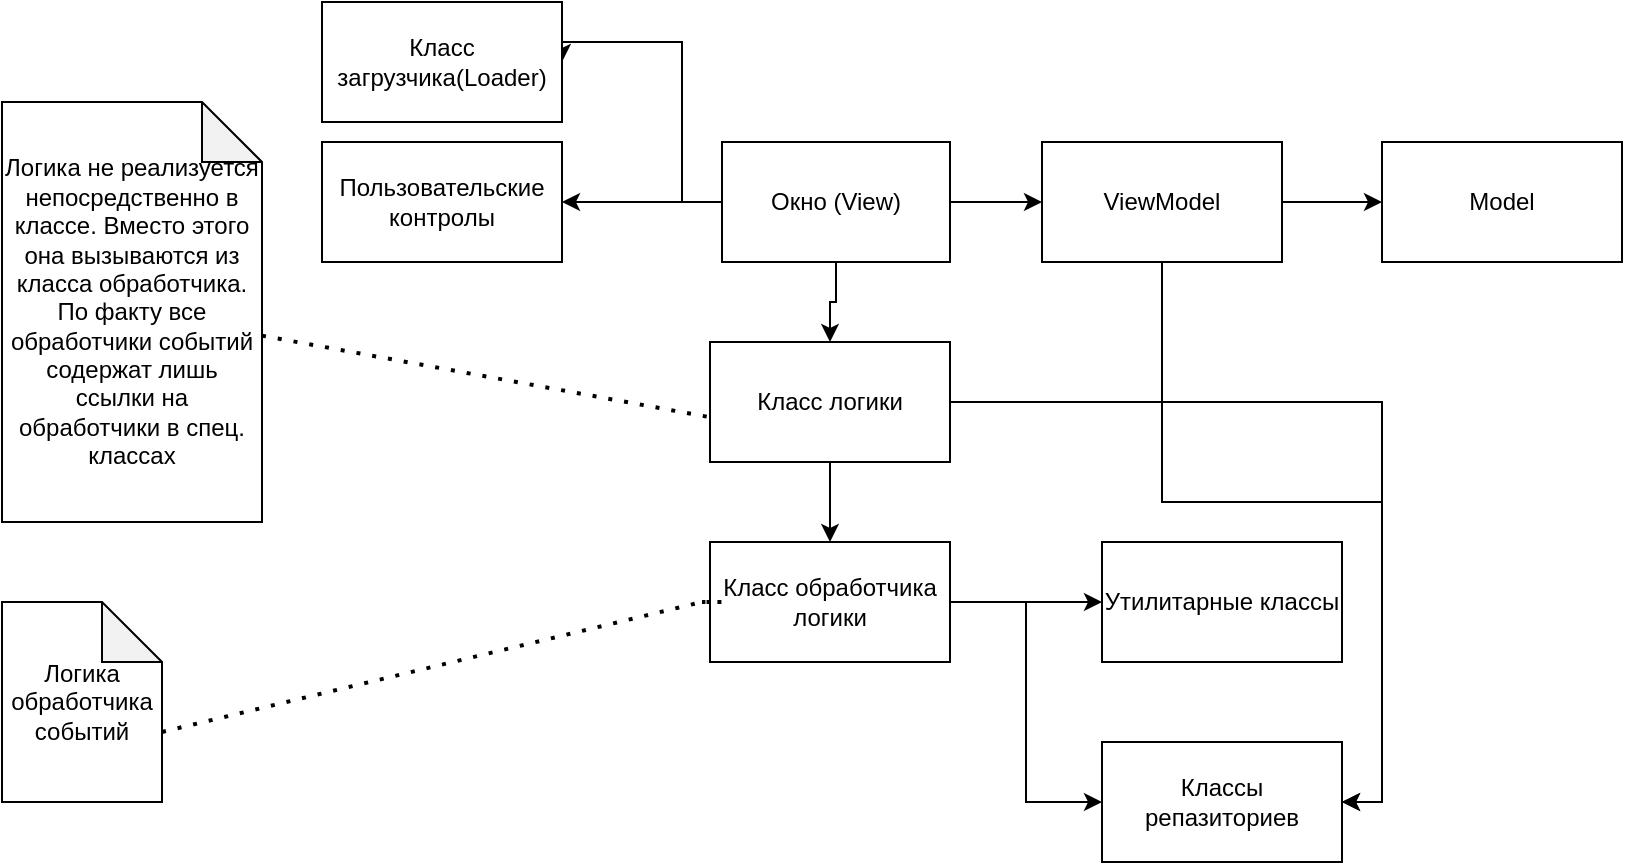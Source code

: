 <mxfile version="21.6.2" type="device">
  <diagram name="Страница 1" id="iu7rIS_7qCbhCj-K2lL_">
    <mxGraphModel dx="1235" dy="1835" grid="1" gridSize="10" guides="1" tooltips="1" connect="1" arrows="1" fold="1" page="1" pageScale="1" pageWidth="827" pageHeight="1169" math="0" shadow="0">
      <root>
        <mxCell id="0" />
        <mxCell id="1" parent="0" />
        <mxCell id="R5ZOn_2btXVAhrP_JnIi-4" style="edgeStyle=orthogonalEdgeStyle;rounded=0;orthogonalLoop=1;jettySize=auto;html=1;entryX=0;entryY=0.5;entryDx=0;entryDy=0;" edge="1" parent="1" source="R5ZOn_2btXVAhrP_JnIi-2" target="R5ZOn_2btXVAhrP_JnIi-3">
          <mxGeometry relative="1" as="geometry" />
        </mxCell>
        <mxCell id="R5ZOn_2btXVAhrP_JnIi-6" style="edgeStyle=orthogonalEdgeStyle;rounded=0;orthogonalLoop=1;jettySize=auto;html=1;entryX=0.5;entryY=0;entryDx=0;entryDy=0;" edge="1" parent="1" source="R5ZOn_2btXVAhrP_JnIi-2" target="R5ZOn_2btXVAhrP_JnIi-5">
          <mxGeometry relative="1" as="geometry" />
        </mxCell>
        <mxCell id="R5ZOn_2btXVAhrP_JnIi-26" style="edgeStyle=orthogonalEdgeStyle;rounded=0;orthogonalLoop=1;jettySize=auto;html=1;entryX=1;entryY=0.5;entryDx=0;entryDy=0;" edge="1" parent="1" source="R5ZOn_2btXVAhrP_JnIi-2" target="R5ZOn_2btXVAhrP_JnIi-24">
          <mxGeometry relative="1" as="geometry" />
        </mxCell>
        <mxCell id="R5ZOn_2btXVAhrP_JnIi-32" style="edgeStyle=orthogonalEdgeStyle;rounded=0;orthogonalLoop=1;jettySize=auto;html=1;entryX=1;entryY=0.5;entryDx=0;entryDy=0;" edge="1" parent="1" source="R5ZOn_2btXVAhrP_JnIi-2" target="R5ZOn_2btXVAhrP_JnIi-27">
          <mxGeometry relative="1" as="geometry">
            <Array as="points">
              <mxPoint x="340" y="90" />
              <mxPoint x="340" y="10" />
              <mxPoint x="280" y="10" />
            </Array>
          </mxGeometry>
        </mxCell>
        <mxCell id="R5ZOn_2btXVAhrP_JnIi-2" value="Окно (View)" style="rounded=0;whiteSpace=wrap;html=1;" vertex="1" parent="1">
          <mxGeometry x="360" y="60" width="114" height="60" as="geometry" />
        </mxCell>
        <mxCell id="R5ZOn_2btXVAhrP_JnIi-15" style="edgeStyle=orthogonalEdgeStyle;rounded=0;orthogonalLoop=1;jettySize=auto;html=1;entryX=0;entryY=0.5;entryDx=0;entryDy=0;" edge="1" parent="1" source="R5ZOn_2btXVAhrP_JnIi-3" target="R5ZOn_2btXVAhrP_JnIi-14">
          <mxGeometry relative="1" as="geometry" />
        </mxCell>
        <mxCell id="R5ZOn_2btXVAhrP_JnIi-23" style="edgeStyle=orthogonalEdgeStyle;rounded=0;orthogonalLoop=1;jettySize=auto;html=1;entryX=1;entryY=0.5;entryDx=0;entryDy=0;" edge="1" parent="1" source="R5ZOn_2btXVAhrP_JnIi-3" target="R5ZOn_2btXVAhrP_JnIi-19">
          <mxGeometry relative="1" as="geometry" />
        </mxCell>
        <mxCell id="R5ZOn_2btXVAhrP_JnIi-3" value="ViewModel" style="rounded=0;whiteSpace=wrap;html=1;" vertex="1" parent="1">
          <mxGeometry x="520" y="60" width="120" height="60" as="geometry" />
        </mxCell>
        <mxCell id="R5ZOn_2btXVAhrP_JnIi-11" style="edgeStyle=orthogonalEdgeStyle;rounded=0;orthogonalLoop=1;jettySize=auto;html=1;entryX=0.5;entryY=0;entryDx=0;entryDy=0;" edge="1" parent="1" source="R5ZOn_2btXVAhrP_JnIi-5" target="R5ZOn_2btXVAhrP_JnIi-7">
          <mxGeometry relative="1" as="geometry" />
        </mxCell>
        <mxCell id="R5ZOn_2btXVAhrP_JnIi-21" style="edgeStyle=orthogonalEdgeStyle;rounded=0;orthogonalLoop=1;jettySize=auto;html=1;exitX=1;exitY=0.5;exitDx=0;exitDy=0;entryX=1;entryY=0.5;entryDx=0;entryDy=0;" edge="1" parent="1" source="R5ZOn_2btXVAhrP_JnIi-5" target="R5ZOn_2btXVAhrP_JnIi-19">
          <mxGeometry relative="1" as="geometry">
            <mxPoint x="730" y="390" as="targetPoint" />
          </mxGeometry>
        </mxCell>
        <mxCell id="R5ZOn_2btXVAhrP_JnIi-5" value="Класс логики" style="rounded=0;whiteSpace=wrap;html=1;" vertex="1" parent="1">
          <mxGeometry x="354" y="160" width="120" height="60" as="geometry" />
        </mxCell>
        <mxCell id="R5ZOn_2btXVAhrP_JnIi-17" style="edgeStyle=orthogonalEdgeStyle;rounded=0;orthogonalLoop=1;jettySize=auto;html=1;entryX=0;entryY=0.5;entryDx=0;entryDy=0;" edge="1" parent="1" source="R5ZOn_2btXVAhrP_JnIi-7" target="R5ZOn_2btXVAhrP_JnIi-16">
          <mxGeometry relative="1" as="geometry" />
        </mxCell>
        <mxCell id="R5ZOn_2btXVAhrP_JnIi-22" style="edgeStyle=orthogonalEdgeStyle;rounded=0;orthogonalLoop=1;jettySize=auto;html=1;entryX=0;entryY=0.5;entryDx=0;entryDy=0;" edge="1" parent="1" source="R5ZOn_2btXVAhrP_JnIi-7" target="R5ZOn_2btXVAhrP_JnIi-19">
          <mxGeometry relative="1" as="geometry" />
        </mxCell>
        <mxCell id="R5ZOn_2btXVAhrP_JnIi-7" value="Класс обработчика логики" style="rounded=0;whiteSpace=wrap;html=1;" vertex="1" parent="1">
          <mxGeometry x="354" y="260" width="120" height="60" as="geometry" />
        </mxCell>
        <mxCell id="R5ZOn_2btXVAhrP_JnIi-8" value="Логика не реализуется непосредственно в классе. Вместо этого она вызываются из класса обработчика. По факту все обработчики событий содержат лишь ссылки на обработчики в спец. классах" style="shape=note;whiteSpace=wrap;html=1;backgroundOutline=1;darkOpacity=0.05;" vertex="1" parent="1">
          <mxGeometry y="40" width="130" height="210" as="geometry" />
        </mxCell>
        <mxCell id="R5ZOn_2btXVAhrP_JnIi-10" value="" style="endArrow=none;dashed=1;html=1;dashPattern=1 3;strokeWidth=2;rounded=0;entryX=0.017;entryY=0.633;entryDx=0;entryDy=0;entryPerimeter=0;" edge="1" parent="1" source="R5ZOn_2btXVAhrP_JnIi-8" target="R5ZOn_2btXVAhrP_JnIi-5">
          <mxGeometry width="50" height="50" relative="1" as="geometry">
            <mxPoint x="150" y="200" as="sourcePoint" />
            <mxPoint x="220.711" y="150" as="targetPoint" />
          </mxGeometry>
        </mxCell>
        <mxCell id="R5ZOn_2btXVAhrP_JnIi-12" value="" style="endArrow=none;dashed=1;html=1;dashPattern=1 3;strokeWidth=2;rounded=0;exitX=0;exitY=0;exitDx=80;exitDy=65;exitPerimeter=0;" edge="1" parent="1" source="R5ZOn_2btXVAhrP_JnIi-13">
          <mxGeometry width="50" height="50" relative="1" as="geometry">
            <mxPoint x="180" y="350" as="sourcePoint" />
            <mxPoint x="350" y="290" as="targetPoint" />
            <Array as="points">
              <mxPoint x="350" y="290" />
              <mxPoint x="360" y="290" />
            </Array>
          </mxGeometry>
        </mxCell>
        <mxCell id="R5ZOn_2btXVAhrP_JnIi-13" value="Логика обработчика событий" style="shape=note;whiteSpace=wrap;html=1;backgroundOutline=1;darkOpacity=0.05;" vertex="1" parent="1">
          <mxGeometry y="290" width="80" height="100" as="geometry" />
        </mxCell>
        <mxCell id="R5ZOn_2btXVAhrP_JnIi-14" value="Model" style="rounded=0;whiteSpace=wrap;html=1;" vertex="1" parent="1">
          <mxGeometry x="690" y="60" width="120" height="60" as="geometry" />
        </mxCell>
        <mxCell id="R5ZOn_2btXVAhrP_JnIi-16" value="Утилитарные классы" style="rounded=0;whiteSpace=wrap;html=1;" vertex="1" parent="1">
          <mxGeometry x="550" y="260" width="120" height="60" as="geometry" />
        </mxCell>
        <mxCell id="R5ZOn_2btXVAhrP_JnIi-19" value="Классы репазиториев" style="rounded=0;whiteSpace=wrap;html=1;" vertex="1" parent="1">
          <mxGeometry x="550" y="360" width="120" height="60" as="geometry" />
        </mxCell>
        <mxCell id="R5ZOn_2btXVAhrP_JnIi-24" value="Пользовательские контролы" style="rounded=0;whiteSpace=wrap;html=1;" vertex="1" parent="1">
          <mxGeometry x="160" y="60" width="120" height="60" as="geometry" />
        </mxCell>
        <mxCell id="R5ZOn_2btXVAhrP_JnIi-27" value="Класс загрузчика(Loader)" style="rounded=0;whiteSpace=wrap;html=1;" vertex="1" parent="1">
          <mxGeometry x="160" y="-10" width="120" height="60" as="geometry" />
        </mxCell>
      </root>
    </mxGraphModel>
  </diagram>
</mxfile>
